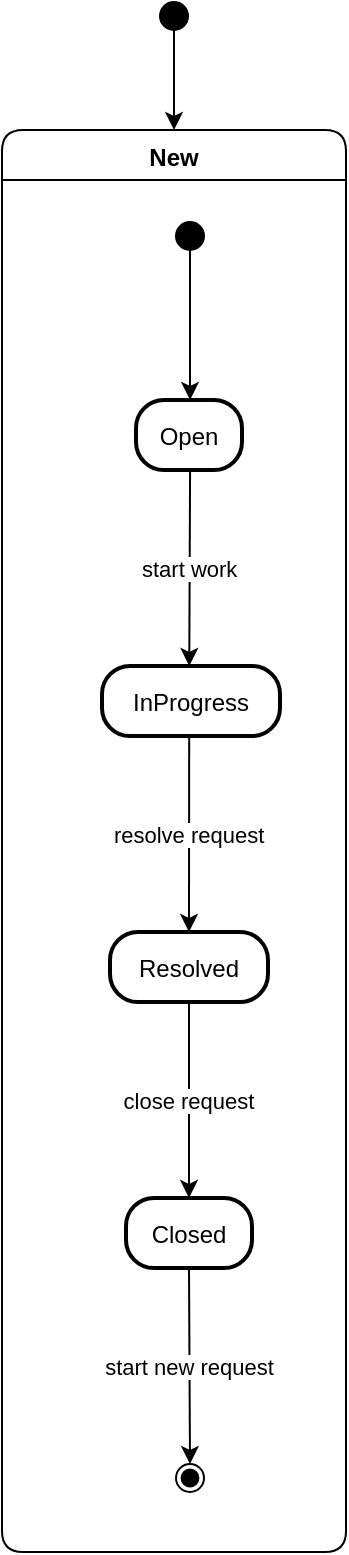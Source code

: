 <mxfile version="25.0.0">
  <diagram name="Страница — 1" id="VmhJEuToepworZe1aQ9G">
    <mxGraphModel>
      <root>
        <mxCell id="0" />
        <mxCell id="1" parent="0" />
        <mxCell id="2" value="" style="ellipse;fillColor=strokeColor;" vertex="1" parent="1">
          <mxGeometry x="87" y="8" width="14" height="14" as="geometry" />
        </mxCell>
        <mxCell id="3" value="New" style="swimlane;fontStyle=1;align=center;verticalAlign=middle;startSize=25;container=0;collapsible=0;rounded=1;arcSize=14;dropTarget=0;verticalAlign=top;" vertex="1" parent="1">
          <mxGeometry x="8" y="72" width="172" height="711" as="geometry" />
        </mxCell>
        <mxCell id="4" value="" style="ellipse;fillColor=strokeColor;" vertex="1" parent="3">
          <mxGeometry x="87" y="46" width="14" height="14" as="geometry" />
        </mxCell>
        <mxCell id="5" value="Open" style="rounded=1;arcSize=40;strokeWidth=2" vertex="1" parent="3">
          <mxGeometry x="67" y="135" width="53" height="35" as="geometry" />
        </mxCell>
        <mxCell id="6" value="InProgress" style="rounded=1;arcSize=40;strokeWidth=2" vertex="1" parent="3">
          <mxGeometry x="50" y="268" width="89" height="35" as="geometry" />
        </mxCell>
        <mxCell id="7" value="Resolved" style="rounded=1;arcSize=40;strokeWidth=2" vertex="1" parent="3">
          <mxGeometry x="54" y="401" width="79" height="35" as="geometry" />
        </mxCell>
        <mxCell id="8" value="Closed" style="rounded=1;arcSize=40;strokeWidth=2" vertex="1" parent="3">
          <mxGeometry x="62" y="534" width="63" height="35" as="geometry" />
        </mxCell>
        <mxCell id="9" value="" style="ellipse;shape=endState;fillColor=strokeColor;" vertex="1" parent="3">
          <mxGeometry x="87" y="667" width="14" height="14" as="geometry" />
        </mxCell>
        <mxCell id="10" value="" style="curved=1;startArrow=none;;exitX=0.49;exitY=0.96;entryX=0.51;entryY=-0.01;" edge="1" parent="3" source="4" target="5">
          <mxGeometry relative="1" as="geometry">
            <Array as="points" />
          </mxGeometry>
        </mxCell>
        <mxCell id="11" value="start work" style="curved=1;startArrow=none;;exitX=0.51;exitY=0.99;entryX=0.49;entryY=-0.01;" edge="1" parent="3" source="5" target="6">
          <mxGeometry relative="1" as="geometry">
            <Array as="points" />
          </mxGeometry>
        </mxCell>
        <mxCell id="12" value="resolve request" style="curved=1;startArrow=none;;exitX=0.49;exitY=0.99;entryX=0.5;entryY=-0.01;" edge="1" parent="3" source="6" target="7">
          <mxGeometry relative="1" as="geometry">
            <Array as="points" />
          </mxGeometry>
        </mxCell>
        <mxCell id="13" value="close request" style="curved=1;startArrow=none;;exitX=0.5;exitY=0.99;entryX=0.5;entryY=-0.01;" edge="1" parent="3" source="7" target="8">
          <mxGeometry relative="1" as="geometry">
            <Array as="points" />
          </mxGeometry>
        </mxCell>
        <mxCell id="14" value="start new request" style="curved=1;startArrow=none;;exitX=0.5;exitY=0.99;entryX=0.49;entryY=-0.04;" edge="1" parent="3" source="8" target="9">
          <mxGeometry relative="1" as="geometry">
            <Array as="points" />
          </mxGeometry>
        </mxCell>
        <mxCell id="15" value="" style="curved=1;startArrow=none;;exitX=0.49;exitY=1;entryX=0.5;entryY=0;" edge="1" parent="1" source="2" target="3">
          <mxGeometry relative="1" as="geometry">
            <Array as="points" />
          </mxGeometry>
        </mxCell>
      </root>
    </mxGraphModel>
  </diagram>
</mxfile>
